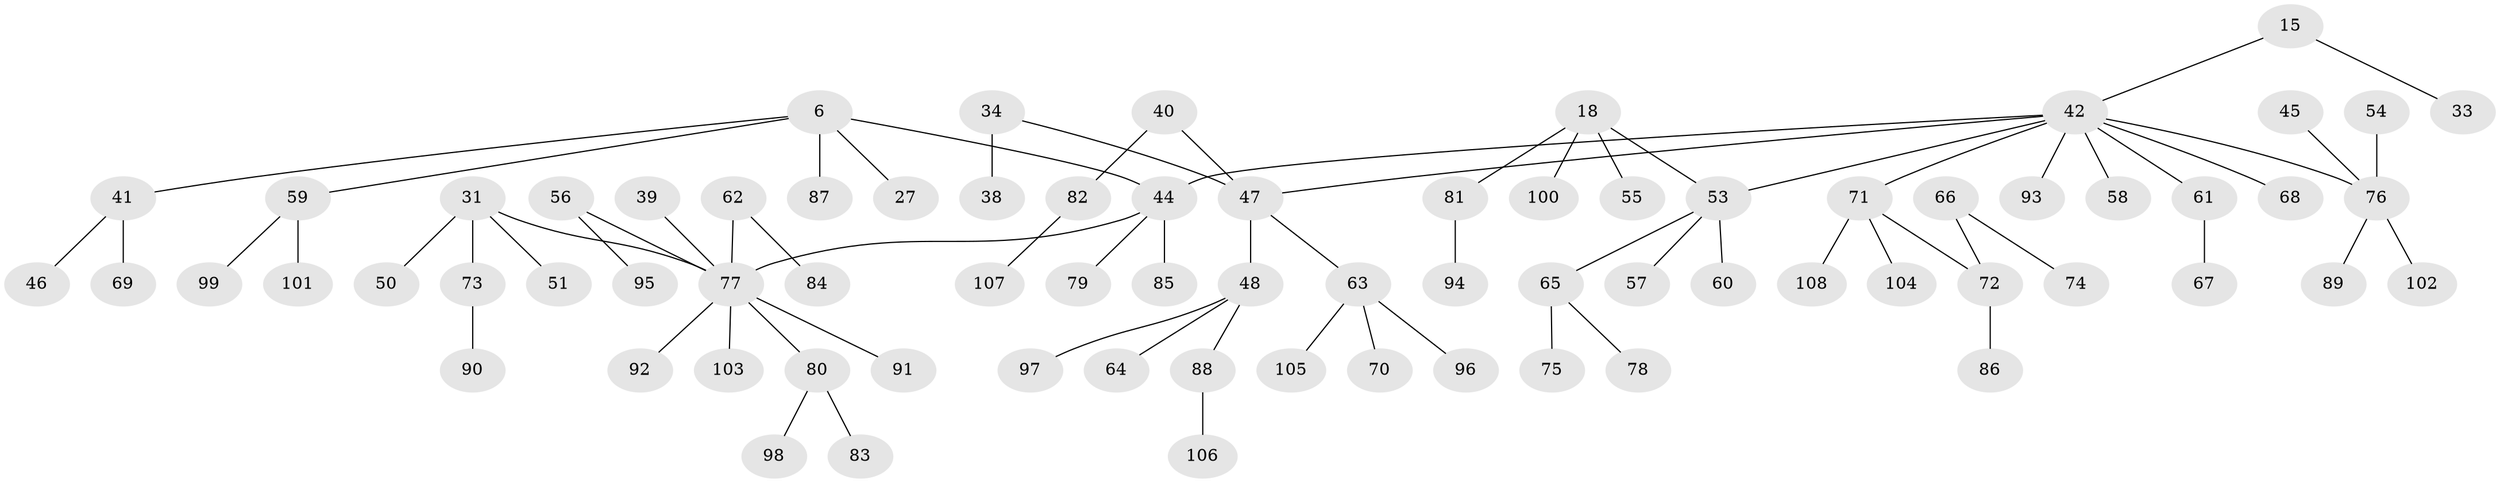 // original degree distribution, {5: 0.05555555555555555, 7: 0.009259259259259259, 4: 0.07407407407407407, 3: 0.12037037037037036, 2: 0.24074074074074073, 1: 0.5}
// Generated by graph-tools (version 1.1) at 2025/57/03/04/25 21:57:08]
// undirected, 75 vertices, 74 edges
graph export_dot {
graph [start="1"]
  node [color=gray90,style=filled];
  6 [super="+5"];
  15;
  18;
  27;
  31 [super="+20+28"];
  33;
  34;
  38;
  39;
  40;
  41;
  42 [super="+9+21+14+23+32"];
  44 [super="+1"];
  45;
  46;
  47 [super="+11"];
  48;
  50;
  51;
  53 [super="+35"];
  54;
  55;
  56;
  57;
  58;
  59 [super="+7"];
  60;
  61;
  62;
  63 [super="+17"];
  64;
  65;
  66;
  67;
  68;
  69;
  70;
  71 [super="+26+29"];
  72 [super="+43+52"];
  73;
  74;
  75;
  76 [super="+37+4+13"];
  77 [super="+49"];
  78;
  79;
  80 [super="+25"];
  81;
  82;
  83;
  84;
  85;
  86;
  87;
  88;
  89;
  90;
  91;
  92;
  93;
  94;
  95;
  96;
  97;
  98;
  99;
  100;
  101;
  102;
  103;
  104;
  105;
  106;
  107;
  108;
  6 -- 27;
  6 -- 87;
  6 -- 41;
  6 -- 44;
  6 -- 59;
  15 -- 33;
  15 -- 42;
  18 -- 55;
  18 -- 81;
  18 -- 100;
  18 -- 53;
  31 -- 51;
  31 -- 73;
  31 -- 50;
  31 -- 77;
  34 -- 38;
  34 -- 47;
  39 -- 77;
  40 -- 82;
  40 -- 47;
  41 -- 46;
  41 -- 69;
  42 -- 68;
  42 -- 61;
  42 -- 44;
  42 -- 47;
  42 -- 58;
  42 -- 76;
  42 -- 93;
  42 -- 53;
  42 -- 71;
  44 -- 85;
  44 -- 79;
  44 -- 77;
  45 -- 76;
  47 -- 48;
  47 -- 63;
  48 -- 64;
  48 -- 88;
  48 -- 97;
  53 -- 65;
  53 -- 57;
  53 -- 60;
  54 -- 76;
  56 -- 95;
  56 -- 77;
  59 -- 101;
  59 -- 99;
  61 -- 67;
  62 -- 84;
  62 -- 77;
  63 -- 70;
  63 -- 96;
  63 -- 105;
  65 -- 75;
  65 -- 78;
  66 -- 74;
  66 -- 72;
  71 -- 108;
  71 -- 104;
  71 -- 72;
  72 -- 86;
  73 -- 90;
  76 -- 89;
  76 -- 102;
  77 -- 91;
  77 -- 103;
  77 -- 80;
  77 -- 92;
  80 -- 98;
  80 -- 83;
  81 -- 94;
  82 -- 107;
  88 -- 106;
}
